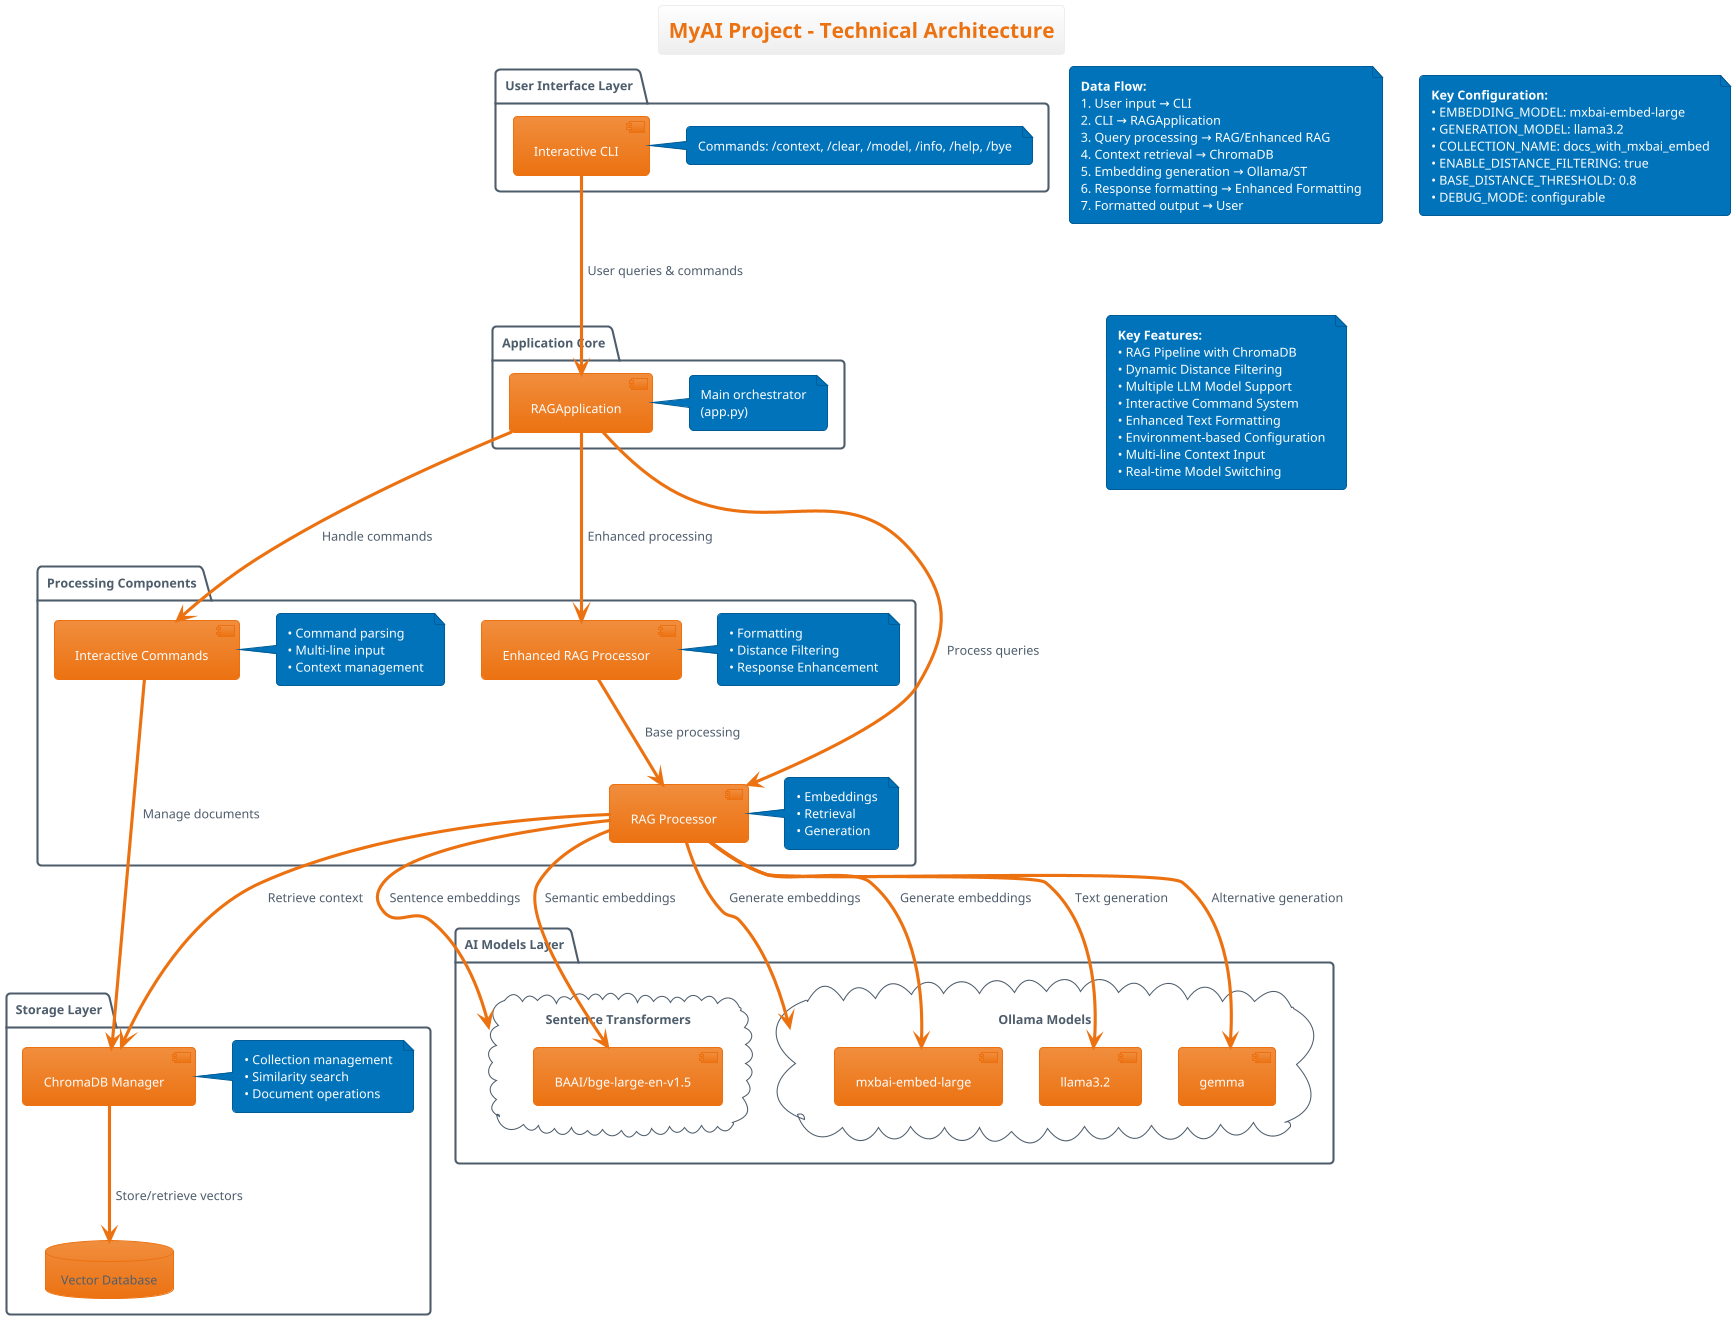 @startuml MyAI_Architecture
!theme aws-orange
title MyAI Project - Technical Architecture

!define RECTANGLE class

package "User Interface Layer" as UI {
  [Interactive CLI] as CLI
  note right of CLI : Commands: /context, /clear, /model, /info, /help, /bye
}

package "Application Core" as Core {
  [RAGApplication] as App
  note right of App : Main orchestrator\n(app.py)
}

package "Processing Components" as Processing {
  [RAG Processor] as RAG
  [Enhanced RAG Processor] as EnhancedRAG
  [Interactive Commands] as Commands
  
  note right of RAG : • Embeddings\n• Retrieval\n• Generation
  note right of EnhancedRAG : • Formatting\n• Distance Filtering\n• Response Enhancement
  note right of Commands : • Command parsing\n• Multi-line input\n• Context management
}

package "Storage Layer" as Storage {
  [ChromaDB Manager] as ChromaDB
  database "Vector Database" as VectorDB
  
  note right of ChromaDB : • Collection management\n• Similarity search\n• Document operations
}



package "AI Models Layer" as Models {
  cloud "Ollama Models" as Ollama {
    [mxbai-embed-large] as EmbedModel
    [llama3.2] as LlamaModel
    [gemma] as GemmaModel
  }
  
  cloud "Sentence Transformers" as ST {
    [BAAI/bge-large-en-v1.5] as STModel
  }
}



' User interactions
CLI --> App : User queries & commands

' Application core connections
App --> RAG : Process queries
App --> EnhancedRAG : Enhanced processing
App --> Commands : Handle commands


' Processing layer connections
RAG --> ChromaDB : Retrieve context
RAG --> Ollama : Generate embeddings
RAG --> ST : Sentence embeddings
EnhancedRAG --> RAG : Base processing
Commands --> ChromaDB : Manage documents

' Storage connections
ChromaDB --> VectorDB : Store/retrieve vectors

' Model connections
RAG --> EmbedModel : Generate embeddings
RAG --> LlamaModel : Text generation
RAG --> GemmaModel : Alternative generation
RAG --> STModel : Semantic embeddings



' Data flow annotations
note as DataFlow
  **Data Flow:**
  1. User input → CLI
  2. CLI → RAGApplication
  3. Query processing → RAG/Enhanced RAG
  4. Context retrieval → ChromaDB
  5. Embedding generation → Ollama/ST
  6. Response formatting → Enhanced Formatting
  7. Formatted output → User
end note

' Configuration details
note as ConfigDetails
  **Key Configuration:**
  • EMBEDDING_MODEL: mxbai-embed-large
  • GENERATION_MODEL: llama3.2
  • COLLECTION_NAME: docs_with_mxbai_embed
  • ENABLE_DISTANCE_FILTERING: true
  • BASE_DISTANCE_THRESHOLD: 0.8
  • DEBUG_MODE: configurable
end note

' Features annotation
note as Features
  **Key Features:**
  • RAG Pipeline with ChromaDB
  • Dynamic Distance Filtering
  • Multiple LLM Model Support
  • Interactive Command System
  • Enhanced Text Formatting
  • Environment-based Configuration
  • Multi-line Context Input
  • Real-time Model Switching
end note

@enduml
